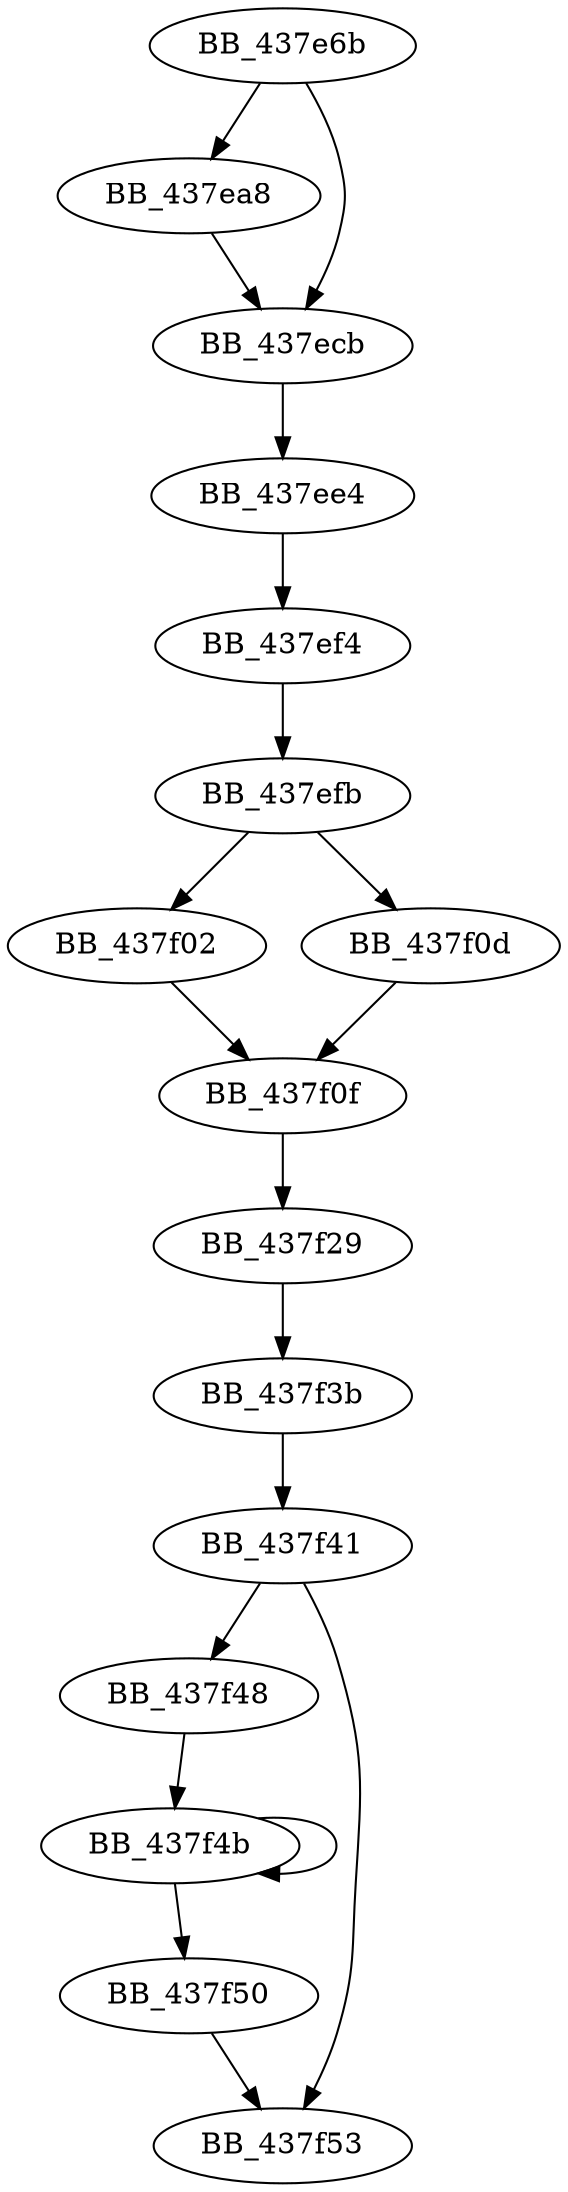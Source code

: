 DiGraph unknown_libname_49{
BB_437e6b->BB_437ea8
BB_437e6b->BB_437ecb
BB_437ea8->BB_437ecb
BB_437ecb->BB_437ee4
BB_437ee4->BB_437ef4
BB_437ef4->BB_437efb
BB_437efb->BB_437f02
BB_437efb->BB_437f0d
BB_437f02->BB_437f0f
BB_437f0d->BB_437f0f
BB_437f0f->BB_437f29
BB_437f29->BB_437f3b
BB_437f3b->BB_437f41
BB_437f41->BB_437f48
BB_437f41->BB_437f53
BB_437f48->BB_437f4b
BB_437f4b->BB_437f4b
BB_437f4b->BB_437f50
BB_437f50->BB_437f53
}
